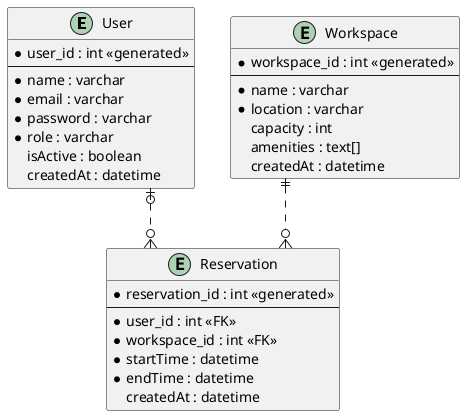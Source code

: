 @startuml Co-Working Space Web App ER Diagram
'set orthogonal line style
skinparam linetype ortho

entity "User" as e01 {
    *user_id : int <<generated>>
    --
    *name : varchar
    *email : varchar
    *password : varchar
    *role : varchar
    isActive : boolean
    createdAt : datetime
}

entity "Reservation" as e02 {
    *reservation_id : int <<generated>>
    --
    *user_id : int <<FK>>
    *workspace_id : int <<FK>>
    *startTime : datetime
    *endTime : datetime
    createdAt : datetime
}

entity "Workspace" as e03 {
    *workspace_id : int <<generated>>
    --
    *name : varchar
    *location : varchar
    capacity : int
    amenities : text[]
    createdAt : datetime
}

e01 |o..o{ e02
e03 ||..o{ e02

@enduml
